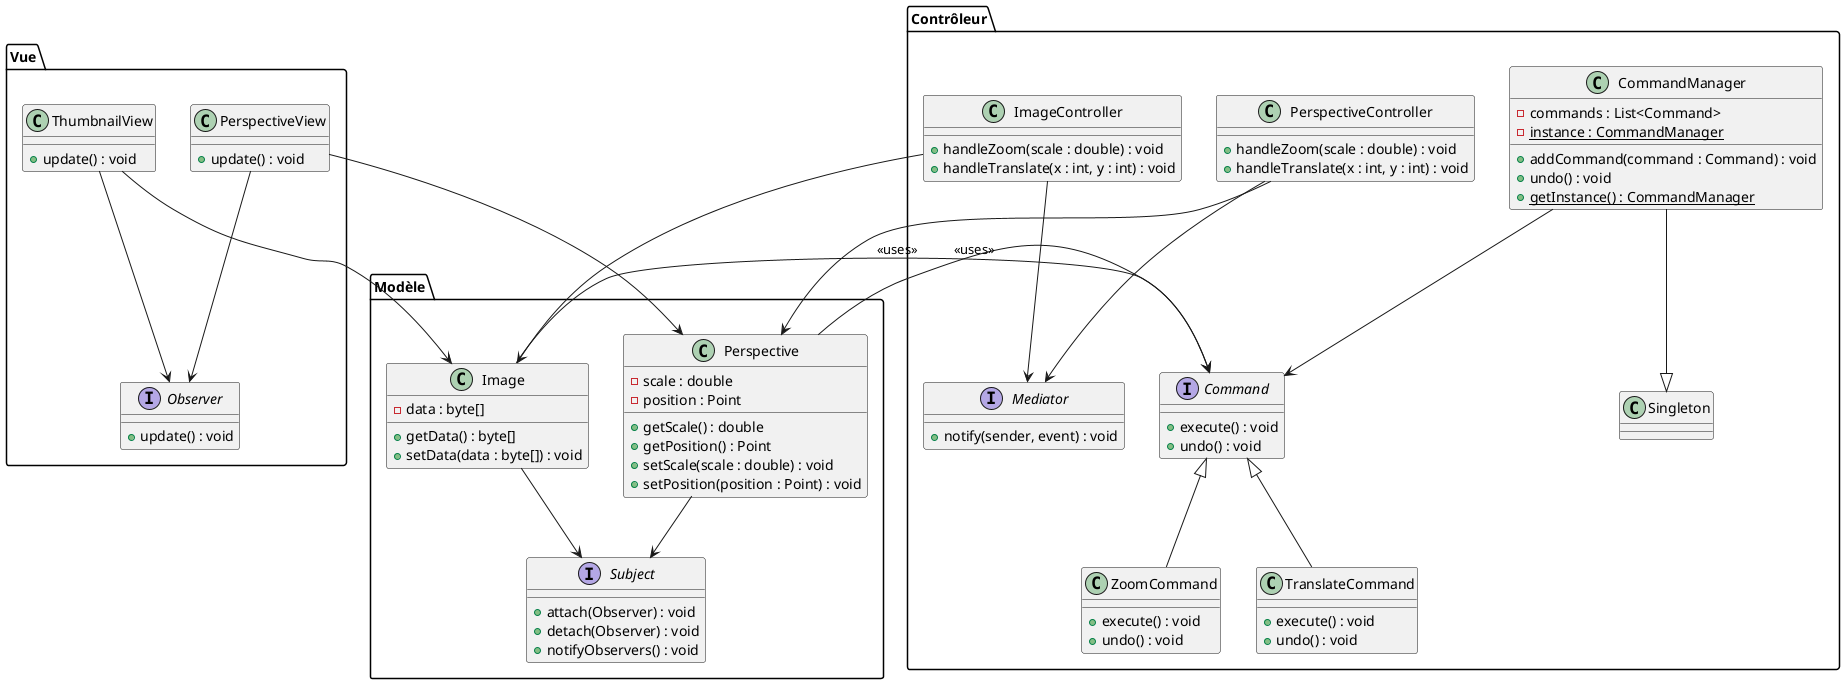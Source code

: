 @startuml
' Define main packages for MVC structure
package "Modèle" {
    ' Classes in the model
    class Image {
        - data : byte[]
        + getData() : byte[]
        + setData(data : byte[]) : void
    }

    class Perspective {
        - scale : double
        - position : Point
        + getScale() : double
        + getPosition() : Point
        + setScale(scale : double) : void
        + setPosition(position : Point) : void
    }

    ' Observer pattern for model update notification
    interface Subject {
        + attach(Observer) : void
        + detach(Observer) : void
        + notifyObservers() : void
    }

    ' Image and Perspective are separate subjects in Observer pattern
    Image --> Subject
    Perspective --> Subject
}

package "Vue" {
    ' Classes in the view
    interface Observer {
        + update() : void
    }

    class ThumbnailView {
        + update() : void
    }

    class PerspectiveView {
        + update() : void
    }

    ThumbnailView --> Observer
    PerspectiveView --> Observer
}

package "Contrôleur" {
    ' Command pattern for undoable operations
    interface Command {
        + execute() : void
        + undo() : void
    }

    ' Specific commands for zoom and translation
    class ZoomCommand {
        + execute() : void
        + undo() : void
    }

    class TranslateCommand {
        + execute() : void
        + undo() : void
    }

    Command <|-- ZoomCommand
    Command <|-- TranslateCommand

    ' Singleton pattern for command history management
    class CommandManager {
        - commands : List<Command>
        + addCommand(command : Command) : void
        + undo() : void
        {static} - instance : CommandManager
        {static} + getInstance() : CommandManager
    }

    ' Mediator pattern (optional) for interaction between controls
    interface Mediator {
        + notify(sender, event) : void
    }

    class ImageController {
        + handleZoom(scale : double) : void
        + handleTranslate(x : int, y : int) : void
    }

    class PerspectiveController {
        + handleZoom(scale : double) : void
        + handleTranslate(x : int, y : int) : void
    }

    ImageController --> Mediator
    PerspectiveController --> Mediator
    CommandManager --> Command
    CommandManager --|> Singleton
}

' Relationships between model, view, and controller
Image --> Command : <<uses>>
Perspective --> Command : <<uses>>
ThumbnailView --> Image
PerspectiveView --> Perspective
ImageController --> Image
PerspectiveController --> Perspective
@enduml